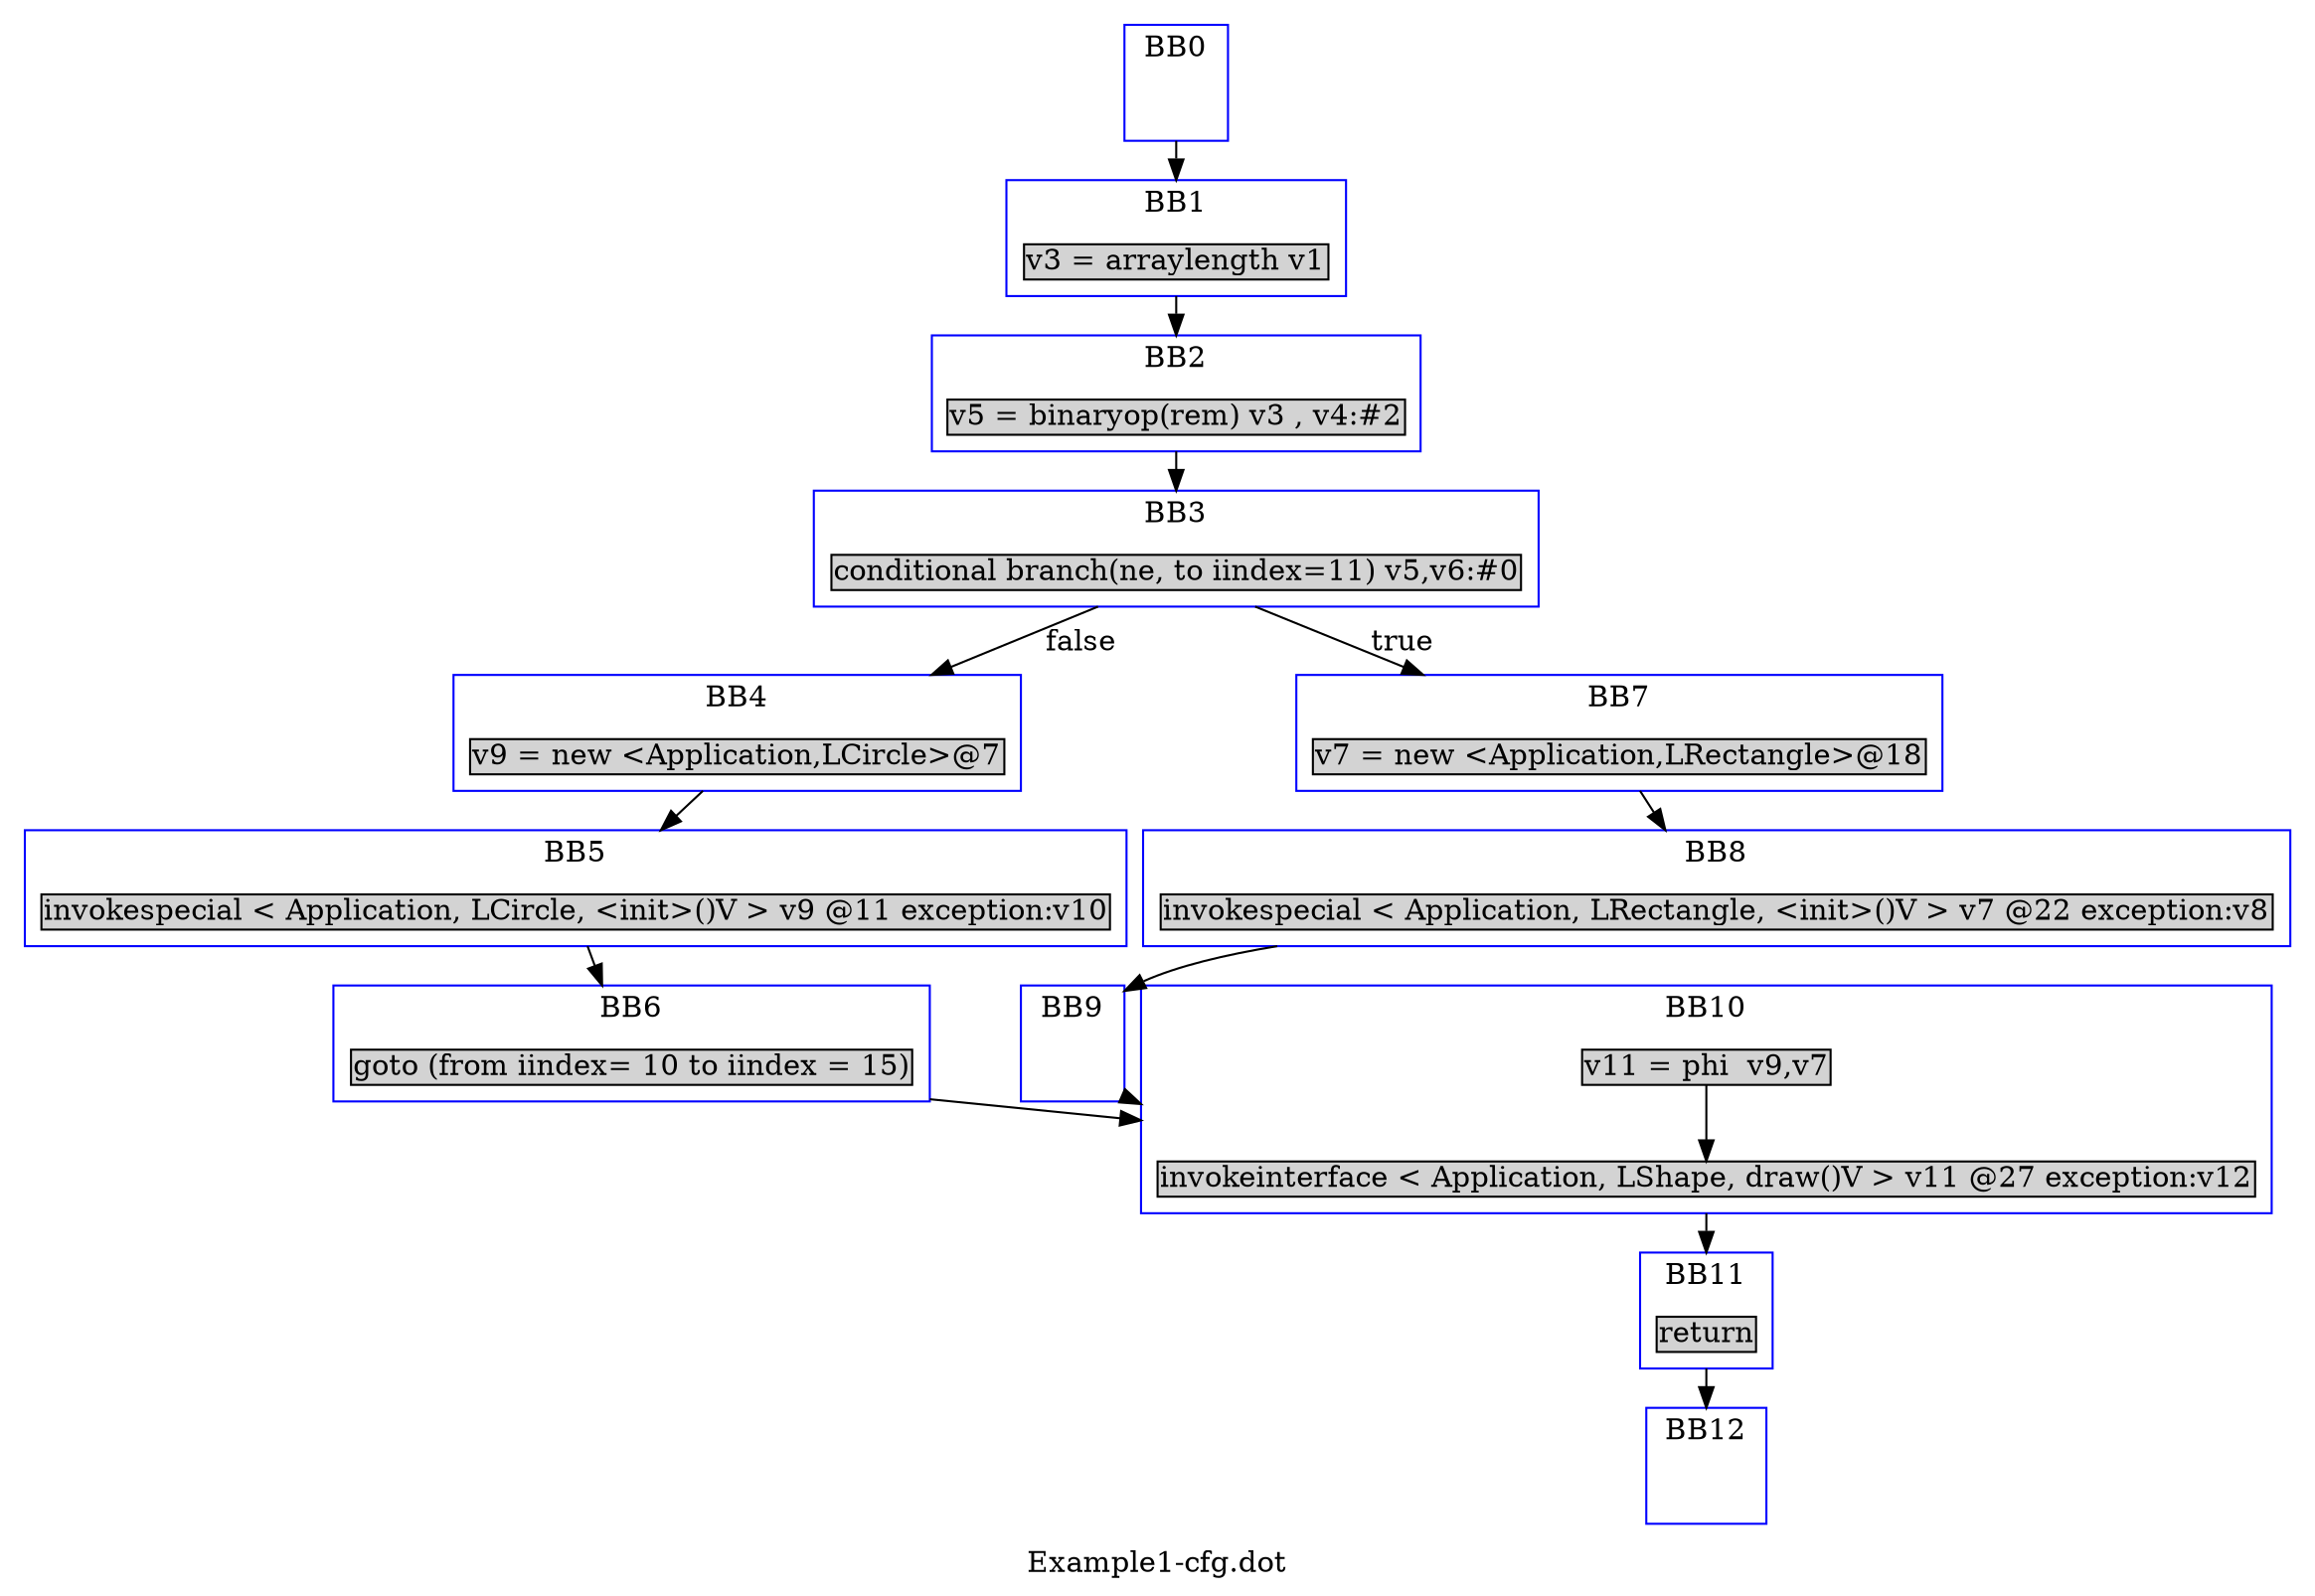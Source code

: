 digraph G {
	graph[label="Example1-cfg.dot",compound=true];
	node[style=filled,fillcolor ="lightgrey",shape=box,margin=0.02,width=0,height=0];
	// Blocks
	subgraph cluster_0 {
		color=blue;
		node[style=filled];
		label="BB0";
		BB0[style=invis]
	}
	subgraph cluster_1 {
		color=blue;
		node[style=filled];
		label="BB1";
		"v3 = arraylength v1"
	}
	subgraph cluster_2 {
		color=blue;
		node[style=filled];
		label="BB2";
		"v5 = binaryop(rem) v3 , v4:#2"
	}
	subgraph cluster_3 {
		color=blue;
		node[style=filled];
		label="BB3";
		"conditional branch(ne, to iindex=11) v5,v6:#0"
	}
	subgraph cluster_4 {
		color=blue;
		node[style=filled];
		label="BB4";
		"v9 = new <Application,LCircle>@7"
	}
	subgraph cluster_5 {
		color=blue;
		node[style=filled];
		label="BB5";
		"invokespecial < Application, LCircle, <init>()V > v9 @11 exception:v10"
	}
	subgraph cluster_6 {
		color=blue;
		node[style=filled];
		label="BB6";
		"goto (from iindex= 10 to iindex = 15)"
	}
	subgraph cluster_7 {
		color=blue;
		node[style=filled];
		label="BB7";
		"v7 = new <Application,LRectangle>@18"
	}
	subgraph cluster_8 {
		color=blue;
		node[style=filled];
		label="BB8";
		"invokespecial < Application, LRectangle, <init>()V > v7 @22 exception:v8"
	}
	subgraph cluster_9 {
		color=blue;
		node[style=filled];
		label="BB9";
		BB9[style=invis]
	}
	subgraph cluster_10 {
		color=blue;
		node[style=filled];
		label="BB10";
		"v11 = phi  v9,v7" -> "invokeinterface < Application, LShape, draw()V > v11 @27 exception:v12"
	}
	subgraph cluster_11 {
		color=blue;
		node[style=filled];
		label="BB11";
		"return"
	}
	subgraph cluster_12 {
		color=blue;
		node[style=filled];
		label="BB12";
		BB12[style=invis]
	}
	// Inter-blocks edges
	BB0 -> "v3 = arraylength v1"[ltail=cluster_0,lhead=cluster_1,label=""];
	"v3 = arraylength v1" -> "v5 = binaryop(rem) v3 , v4:#2"[ltail=cluster_1,lhead=cluster_2,label=""];
	"v5 = binaryop(rem) v3 , v4:#2" -> "conditional branch(ne, to iindex=11) v5,v6:#0"[ltail=cluster_2,lhead=cluster_3,label=""];
	"conditional branch(ne, to iindex=11) v5,v6:#0" -> "v7 = new <Application,LRectangle>@18"[ltail=cluster_3,lhead=cluster_7,label="true"];
	"conditional branch(ne, to iindex=11) v5,v6:#0" -> "v9 = new <Application,LCircle>@7"[ltail=cluster_3,lhead=cluster_4,label="false"];
	"v9 = new <Application,LCircle>@7" -> "invokespecial < Application, LCircle, <init>()V > v9 @11 exception:v10"[ltail=cluster_4,lhead=cluster_5,label=""];
	"invokespecial < Application, LCircle, <init>()V > v9 @11 exception:v10" -> "goto (from iindex= 10 to iindex = 15)"[ltail=cluster_5,lhead=cluster_6,label=""];
	"goto (from iindex= 10 to iindex = 15)" -> "invokeinterface < Application, LShape, draw()V > v11 @27 exception:v12"[ltail=cluster_6,lhead=cluster_10,label=""];
	"v7 = new <Application,LRectangle>@18" -> "invokespecial < Application, LRectangle, <init>()V > v7 @22 exception:v8"[ltail=cluster_7,lhead=cluster_8,label=""];
	"invokespecial < Application, LRectangle, <init>()V > v7 @22 exception:v8" -> BB9[ltail=cluster_8,lhead=cluster_9,label=""];
	BB9 -> "invokeinterface < Application, LShape, draw()V > v11 @27 exception:v12"[ltail=cluster_9,lhead=cluster_10,label=""];
	"invokeinterface < Application, LShape, draw()V > v11 @27 exception:v12" -> "return"[ltail=cluster_10,lhead=cluster_11,label=""];
	"return" -> BB12[ltail=cluster_11,lhead=cluster_12,label=""];
}